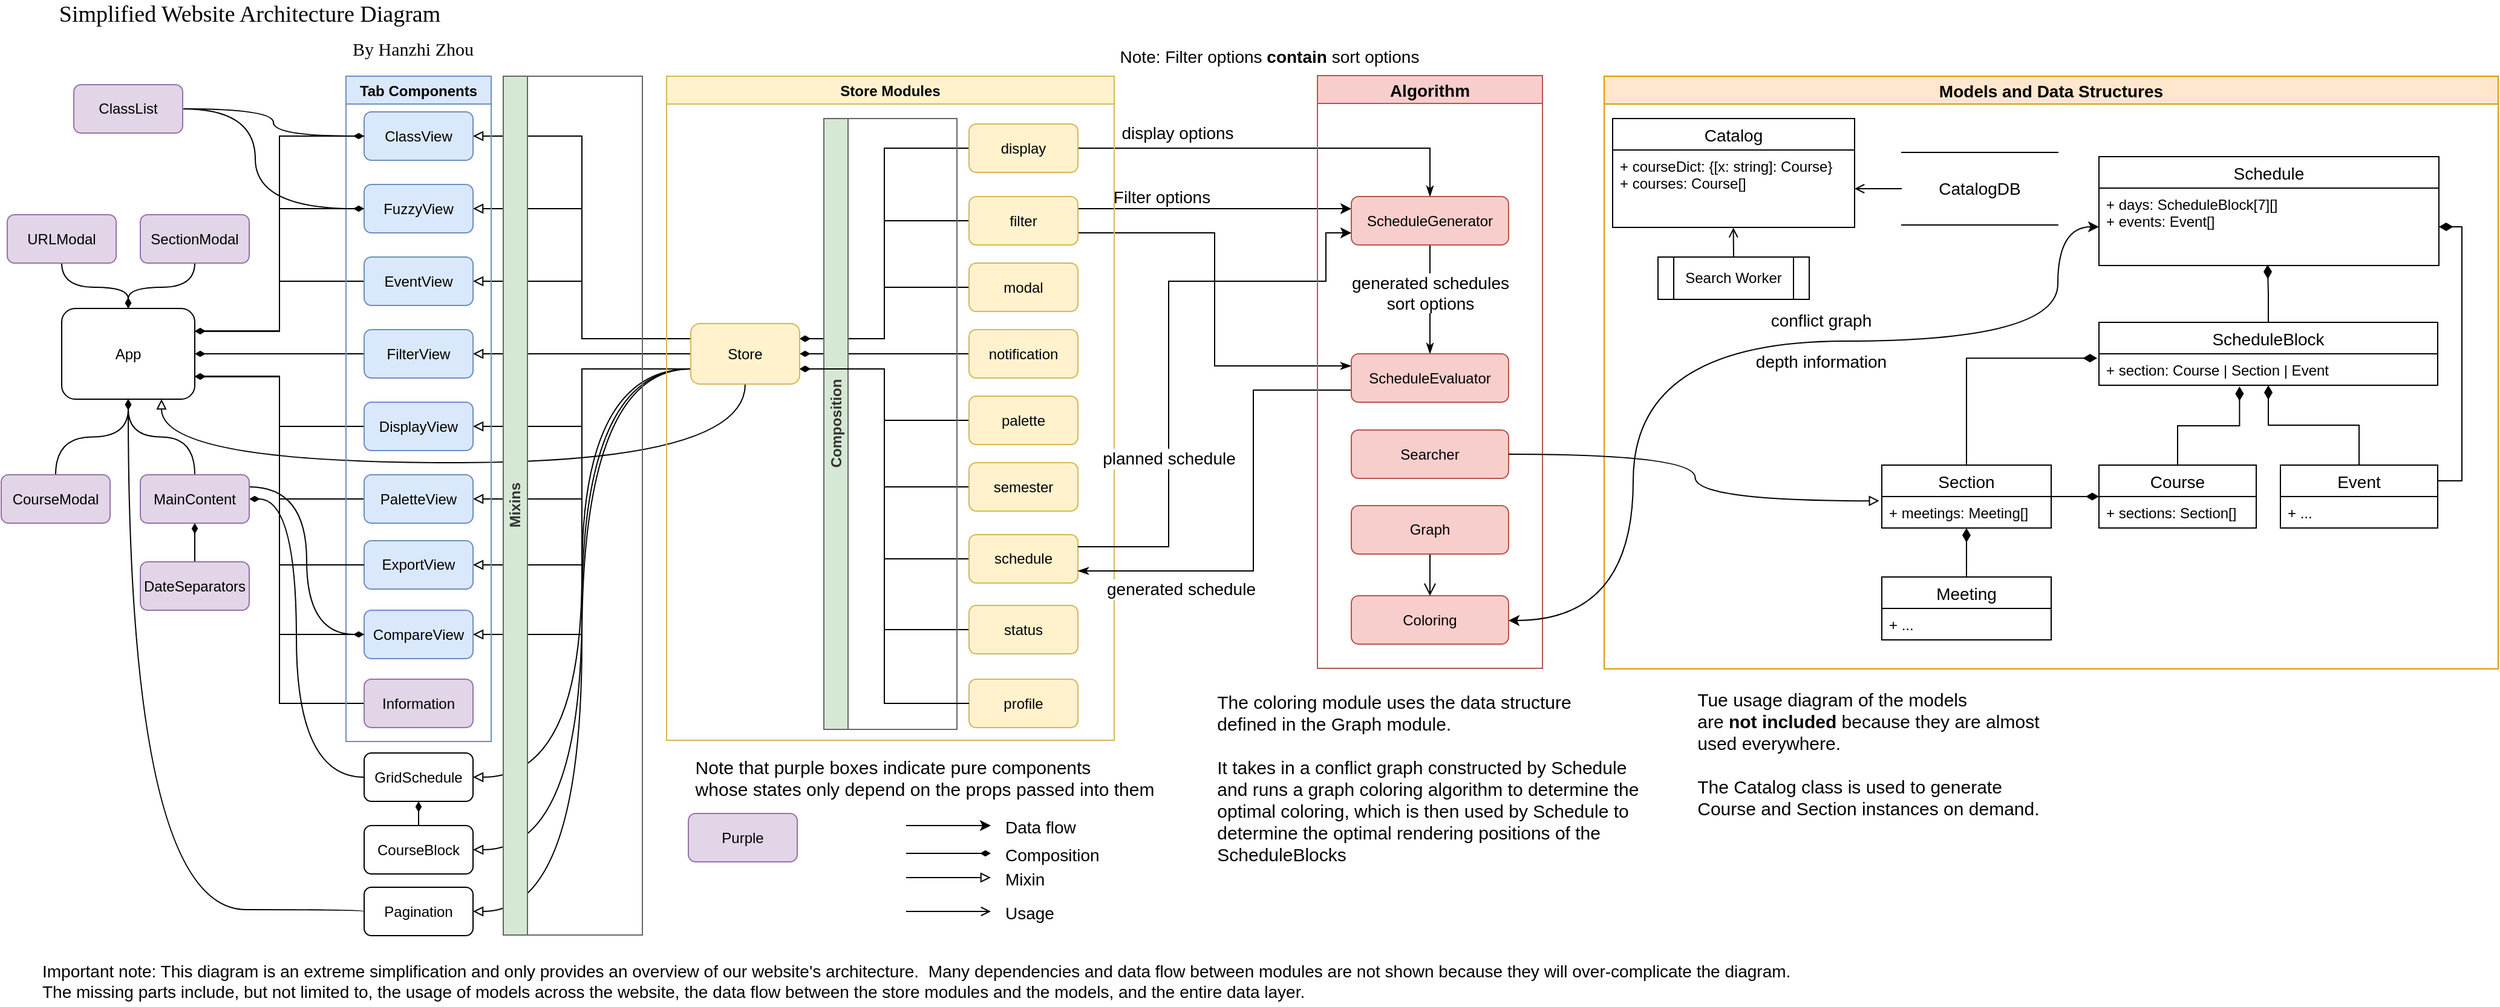<mxfile version="11.2.1" type="github" pages="1"><diagram id="ERyFU8kMDomWasQHlO6M" name="Page-1"><mxGraphModel dx="1221" dy="685" grid="1" gridSize="10" guides="1" tooltips="1" connect="1" arrows="1" fold="1" page="1" pageScale="1" pageWidth="1100" pageHeight="850" math="0" shadow="0"><root><mxCell id="0"/><mxCell id="1" parent="0"/><mxCell id="nzDxdYiODuAXyzOCH1LF-1" style="edgeStyle=orthogonalEdgeStyle;rounded=0;orthogonalLoop=1;jettySize=auto;html=1;exitX=0;exitY=0.5;exitDx=0;exitDy=0;startArrow=none;startFill=0;endArrow=diamondThin;endFill=1;fontSize=14;entryX=1;entryY=0.75;entryDx=0;entryDy=0;" parent="1" source="nzDxdYiODuAXyzOCH1LF-52" target="nzDxdYiODuAXyzOCH1LF-20" edge="1"><mxGeometry relative="1" as="geometry"><mxPoint x="671" y="360.5" as="targetPoint"/></mxGeometry></mxCell><mxCell id="nzDxdYiODuAXyzOCH1LF-2" style="edgeStyle=orthogonalEdgeStyle;rounded=0;orthogonalLoop=1;jettySize=auto;html=1;exitX=1;exitY=0.25;exitDx=0;exitDy=0;entryX=0;entryY=0.5;entryDx=0;entryDy=0;endArrow=none;endFill=0;startArrow=diamondThin;startFill=1;" parent="1" source="nzDxdYiODuAXyzOCH1LF-20" target="nzDxdYiODuAXyzOCH1LF-31" edge="1"><mxGeometry relative="1" as="geometry"/></mxCell><mxCell id="nzDxdYiODuAXyzOCH1LF-3" style="edgeStyle=orthogonalEdgeStyle;rounded=0;orthogonalLoop=1;jettySize=auto;html=1;exitX=1;exitY=0.75;exitDx=0;exitDy=0;entryX=0;entryY=0.5;entryDx=0;entryDy=0;endArrow=none;endFill=0;startArrow=diamondThin;startFill=1;" parent="1" source="nzDxdYiODuAXyzOCH1LF-20" target="nzDxdYiODuAXyzOCH1LF-51" edge="1"><mxGeometry relative="1" as="geometry"/></mxCell><mxCell id="nzDxdYiODuAXyzOCH1LF-4" style="edgeStyle=orthogonalEdgeStyle;rounded=0;orthogonalLoop=1;jettySize=auto;html=1;exitX=1;exitY=0.75;exitDx=0;exitDy=0;entryX=0;entryY=0.5;entryDx=0;entryDy=0;endArrow=none;endFill=0;startArrow=diamondThin;startFill=1;" parent="1" source="nzDxdYiODuAXyzOCH1LF-20" target="nzDxdYiODuAXyzOCH1LF-32" edge="1"><mxGeometry relative="1" as="geometry"/></mxCell><mxCell id="nzDxdYiODuAXyzOCH1LF-5" style="edgeStyle=orthogonalEdgeStyle;rounded=0;orthogonalLoop=1;jettySize=auto;html=1;exitX=1;exitY=0.75;exitDx=0;exitDy=0;entryX=0;entryY=0.5;entryDx=0;entryDy=0;endArrow=none;endFill=0;startArrow=diamondThin;startFill=1;" parent="1" source="nzDxdYiODuAXyzOCH1LF-20" target="nzDxdYiODuAXyzOCH1LF-21" edge="1"><mxGeometry relative="1" as="geometry"/></mxCell><mxCell id="nzDxdYiODuAXyzOCH1LF-6" style="edgeStyle=orthogonalEdgeStyle;rounded=0;orthogonalLoop=1;jettySize=auto;html=1;exitX=1;exitY=0.25;exitDx=0;exitDy=0;entryX=0;entryY=0.5;entryDx=0;entryDy=0;endArrow=none;endFill=0;startArrow=diamondThin;startFill=1;" parent="1" source="nzDxdYiODuAXyzOCH1LF-20" target="nzDxdYiODuAXyzOCH1LF-28" edge="1"><mxGeometry relative="1" as="geometry"/></mxCell><mxCell id="nzDxdYiODuAXyzOCH1LF-7" style="edgeStyle=orthogonalEdgeStyle;rounded=0;orthogonalLoop=1;jettySize=auto;html=1;exitX=1;exitY=0.5;exitDx=0;exitDy=0;entryX=0;entryY=0.5;entryDx=0;entryDy=0;endArrow=none;endFill=0;startArrow=diamondThin;startFill=1;" parent="1" source="nzDxdYiODuAXyzOCH1LF-20" target="nzDxdYiODuAXyzOCH1LF-27" edge="1"><mxGeometry relative="1" as="geometry"/></mxCell><mxCell id="nzDxdYiODuAXyzOCH1LF-8" style="edgeStyle=orthogonalEdgeStyle;rounded=0;orthogonalLoop=1;jettySize=auto;html=1;exitX=1;exitY=0.25;exitDx=0;exitDy=0;entryX=0;entryY=0.5;entryDx=0;entryDy=0;endArrow=none;endFill=0;startArrow=diamondThin;startFill=1;" parent="1" source="nzDxdYiODuAXyzOCH1LF-20" target="nzDxdYiODuAXyzOCH1LF-26" edge="1"><mxGeometry relative="1" as="geometry"/></mxCell><mxCell id="nzDxdYiODuAXyzOCH1LF-9" style="edgeStyle=orthogonalEdgeStyle;rounded=0;orthogonalLoop=1;jettySize=auto;html=1;exitX=0;exitY=0.25;exitDx=0;exitDy=0;entryX=1;entryY=0.5;entryDx=0;entryDy=0;endArrow=block;endFill=0;startArrow=none;startFill=0;" parent="1" source="nzDxdYiODuAXyzOCH1LF-20" target="nzDxdYiODuAXyzOCH1LF-33" edge="1"><mxGeometry relative="1" as="geometry"/></mxCell><mxCell id="nzDxdYiODuAXyzOCH1LF-10" style="edgeStyle=orthogonalEdgeStyle;rounded=0;orthogonalLoop=1;jettySize=auto;html=1;exitX=0;exitY=0.5;exitDx=0;exitDy=0;entryX=1;entryY=0.5;entryDx=0;entryDy=0;endArrow=block;endFill=0;startArrow=none;startFill=0;" parent="1" source="nzDxdYiODuAXyzOCH1LF-20" target="nzDxdYiODuAXyzOCH1LF-41" edge="1"><mxGeometry relative="1" as="geometry"/></mxCell><mxCell id="nzDxdYiODuAXyzOCH1LF-11" style="edgeStyle=orthogonalEdgeStyle;rounded=0;orthogonalLoop=1;jettySize=auto;html=1;exitX=0;exitY=0.75;exitDx=0;exitDy=0;entryX=1;entryY=0.5;entryDx=0;entryDy=0;endArrow=block;endFill=0;startArrow=none;startFill=0;" parent="1" source="nzDxdYiODuAXyzOCH1LF-20" target="nzDxdYiODuAXyzOCH1LF-43" edge="1"><mxGeometry relative="1" as="geometry"/></mxCell><mxCell id="nzDxdYiODuAXyzOCH1LF-12" style="edgeStyle=orthogonalEdgeStyle;rounded=0;orthogonalLoop=1;jettySize=auto;html=1;exitX=0;exitY=0.75;exitDx=0;exitDy=0;entryX=1;entryY=0.5;entryDx=0;entryDy=0;endArrow=block;endFill=0;startArrow=none;startFill=0;" parent="1" source="nzDxdYiODuAXyzOCH1LF-20" target="nzDxdYiODuAXyzOCH1LF-45" edge="1"><mxGeometry relative="1" as="geometry"/></mxCell><mxCell id="nzDxdYiODuAXyzOCH1LF-13" style="edgeStyle=orthogonalEdgeStyle;rounded=0;orthogonalLoop=1;jettySize=auto;html=1;exitX=0;exitY=0.25;exitDx=0;exitDy=0;entryX=1;entryY=0.5;entryDx=0;entryDy=0;endArrow=block;endFill=0;startArrow=none;startFill=0;" parent="1" source="nzDxdYiODuAXyzOCH1LF-20" target="nzDxdYiODuAXyzOCH1LF-35" edge="1"><mxGeometry relative="1" as="geometry"/></mxCell><mxCell id="nzDxdYiODuAXyzOCH1LF-14" style="edgeStyle=orthogonalEdgeStyle;rounded=0;orthogonalLoop=1;jettySize=auto;html=1;exitX=0;exitY=0.25;exitDx=0;exitDy=0;entryX=1;entryY=0.5;entryDx=0;entryDy=0;endArrow=block;endFill=0;startArrow=none;startFill=0;" parent="1" source="nzDxdYiODuAXyzOCH1LF-20" target="nzDxdYiODuAXyzOCH1LF-37" edge="1"><mxGeometry relative="1" as="geometry"/></mxCell><mxCell id="nzDxdYiODuAXyzOCH1LF-15" style="edgeStyle=orthogonalEdgeStyle;curved=1;rounded=0;orthogonalLoop=1;jettySize=auto;html=1;exitX=0;exitY=0.75;exitDx=0;exitDy=0;startArrow=none;startFill=0;endArrow=block;endFill=0;entryX=1;entryY=0.5;entryDx=0;entryDy=0;" parent="1" source="nzDxdYiODuAXyzOCH1LF-20" target="nzDxdYiODuAXyzOCH1LF-60" edge="1"><mxGeometry relative="1" as="geometry"><mxPoint x="406" y="580.5" as="targetPoint"/></mxGeometry></mxCell><mxCell id="nzDxdYiODuAXyzOCH1LF-16" style="edgeStyle=orthogonalEdgeStyle;curved=1;rounded=0;orthogonalLoop=1;jettySize=auto;html=1;exitX=0;exitY=0.75;exitDx=0;exitDy=0;entryX=1;entryY=0.5;entryDx=0;entryDy=0;startArrow=none;startFill=0;endArrow=block;endFill=0;" parent="1" source="nzDxdYiODuAXyzOCH1LF-20" target="nzDxdYiODuAXyzOCH1LF-62" edge="1"><mxGeometry relative="1" as="geometry"><mxPoint x="398" y="640.5" as="targetPoint"/></mxGeometry></mxCell><mxCell id="nzDxdYiODuAXyzOCH1LF-17" style="edgeStyle=orthogonalEdgeStyle;curved=1;rounded=0;orthogonalLoop=1;jettySize=auto;html=1;exitX=0;exitY=0.75;exitDx=0;exitDy=0;entryX=1;entryY=0.5;entryDx=0;entryDy=0;startArrow=none;startFill=0;endArrow=block;endFill=0;" parent="1" source="nzDxdYiODuAXyzOCH1LF-20" target="nzDxdYiODuAXyzOCH1LF-58" edge="1"><mxGeometry relative="1" as="geometry"/></mxCell><mxCell id="nzDxdYiODuAXyzOCH1LF-18" style="edgeStyle=orthogonalEdgeStyle;curved=1;rounded=0;orthogonalLoop=1;jettySize=auto;html=1;exitX=0.5;exitY=1;exitDx=0;exitDy=0;entryX=0.75;entryY=1;entryDx=0;entryDy=0;startArrow=none;startFill=0;endArrow=block;endFill=0;" parent="1" source="nzDxdYiODuAXyzOCH1LF-20" target="nzDxdYiODuAXyzOCH1LF-39" edge="1"><mxGeometry relative="1" as="geometry"><Array as="points"><mxPoint x="621" y="390.5"/><mxPoint x="139" y="390.5"/></Array></mxGeometry></mxCell><mxCell id="nzDxdYiODuAXyzOCH1LF-19" style="edgeStyle=orthogonalEdgeStyle;rounded=0;orthogonalLoop=1;jettySize=auto;html=1;exitX=0;exitY=0.75;exitDx=0;exitDy=0;entryX=1;entryY=0.5;entryDx=0;entryDy=0;endArrow=block;endFill=0;" parent="1" source="nzDxdYiODuAXyzOCH1LF-20" target="nzDxdYiODuAXyzOCH1LF-49" edge="1"><mxGeometry relative="1" as="geometry"/></mxCell><mxCell id="Muoc5TNMA0XhnlQShsyw-12" style="edgeStyle=orthogonalEdgeStyle;rounded=0;orthogonalLoop=1;jettySize=auto;html=1;exitX=0;exitY=0.75;exitDx=0;exitDy=0;entryX=1;entryY=0.5;entryDx=0;entryDy=0;endArrow=block;endFill=0;" edge="1" parent="1" source="nzDxdYiODuAXyzOCH1LF-20" target="Muoc5TNMA0XhnlQShsyw-10"><mxGeometry relative="1" as="geometry"/></mxCell><mxCell id="nzDxdYiODuAXyzOCH1LF-20" value="Store" style="rounded=1;whiteSpace=wrap;html=1;fillColor=#fff2cc;strokeColor=#d6b656;" parent="1" vertex="1"><mxGeometry x="576" y="275.5" width="90" height="50" as="geometry"/></mxCell><mxCell id="nzDxdYiODuAXyzOCH1LF-21" value="palette" style="rounded=1;whiteSpace=wrap;html=1;fillColor=#fff2cc;strokeColor=#d6b656;" parent="1" vertex="1"><mxGeometry x="806" y="335.5" width="90" height="40" as="geometry"/></mxCell><mxCell id="nzDxdYiODuAXyzOCH1LF-22" style="edgeStyle=orthogonalEdgeStyle;rounded=0;orthogonalLoop=1;jettySize=auto;html=1;exitX=1;exitY=0.75;exitDx=0;exitDy=0;entryX=0;entryY=0.25;entryDx=0;entryDy=0;startArrow=none;startFill=0;endArrow=classicThin;endFill=1;fontSize=14;" parent="1" source="nzDxdYiODuAXyzOCH1LF-26" target="nzDxdYiODuAXyzOCH1LF-85" edge="1"><mxGeometry relative="1" as="geometry"/></mxCell><mxCell id="nzDxdYiODuAXyzOCH1LF-23" value="sort options" style="text;html=1;resizable=0;points=[];align=center;verticalAlign=middle;labelBackgroundColor=#ffffff;fontSize=14;" parent="nzDxdYiODuAXyzOCH1LF-22" vertex="1" connectable="0"><mxGeometry x="0.28" y="12" relative="1" as="geometry"><mxPoint x="-55" y="-134" as="offset"/></mxGeometry></mxCell><mxCell id="nzDxdYiODuAXyzOCH1LF-24" style="edgeStyle=orthogonalEdgeStyle;rounded=0;orthogonalLoop=1;jettySize=auto;html=1;exitX=1;exitY=0.25;exitDx=0;exitDy=0;entryX=0;entryY=0.25;entryDx=0;entryDy=0;" parent="1" source="nzDxdYiODuAXyzOCH1LF-26" target="nzDxdYiODuAXyzOCH1LF-71" edge="1"><mxGeometry relative="1" as="geometry"><Array as="points"><mxPoint x="1081" y="180.5"/><mxPoint x="1081" y="180.5"/></Array></mxGeometry></mxCell><mxCell id="nzDxdYiODuAXyzOCH1LF-25" value="Filter options" style="text;html=1;resizable=0;points=[];align=center;verticalAlign=middle;labelBackgroundColor=#ffffff;fontSize=14;" parent="nzDxdYiODuAXyzOCH1LF-24" vertex="1" connectable="0"><mxGeometry x="-0.214" relative="1" as="geometry"><mxPoint x="-20" y="-10" as="offset"/></mxGeometry></mxCell><mxCell id="nzDxdYiODuAXyzOCH1LF-26" value="filter" style="rounded=1;whiteSpace=wrap;html=1;fillColor=#fff2cc;strokeColor=#d6b656;" parent="1" vertex="1"><mxGeometry x="806" y="170.5" width="90" height="40" as="geometry"/></mxCell><mxCell id="nzDxdYiODuAXyzOCH1LF-27" value="notification" style="rounded=1;whiteSpace=wrap;html=1;fillColor=#fff2cc;strokeColor=#d6b656;" parent="1" vertex="1"><mxGeometry x="806" y="280.5" width="90" height="40" as="geometry"/></mxCell><mxCell id="nzDxdYiODuAXyzOCH1LF-28" value="modal" style="rounded=1;whiteSpace=wrap;html=1;fillColor=#fff2cc;strokeColor=#d6b656;" parent="1" vertex="1"><mxGeometry x="806" y="225.5" width="90" height="40" as="geometry"/></mxCell><mxCell id="nzDxdYiODuAXyzOCH1LF-29" style="edgeStyle=orthogonalEdgeStyle;rounded=0;orthogonalLoop=1;jettySize=auto;html=1;entryX=0.5;entryY=0;entryDx=0;entryDy=0;startArrow=none;startFill=0;endArrow=classicThin;endFill=1;fontSize=15;" parent="1" source="nzDxdYiODuAXyzOCH1LF-31" target="nzDxdYiODuAXyzOCH1LF-71" edge="1"><mxGeometry relative="1" as="geometry"/></mxCell><mxCell id="nzDxdYiODuAXyzOCH1LF-30" value="display options" style="text;html=1;resizable=0;points=[];align=center;verticalAlign=middle;labelBackgroundColor=#ffffff;fontSize=14;" parent="nzDxdYiODuAXyzOCH1LF-29" vertex="1" connectable="0"><mxGeometry x="0.137" y="1" relative="1" as="geometry"><mxPoint x="-106" y="-11.5" as="offset"/></mxGeometry></mxCell><mxCell id="nzDxdYiODuAXyzOCH1LF-31" value="display" style="rounded=1;whiteSpace=wrap;html=1;fillColor=#fff2cc;strokeColor=#d6b656;" parent="1" vertex="1"><mxGeometry x="806" y="110.5" width="90" height="40" as="geometry"/></mxCell><mxCell id="nzDxdYiODuAXyzOCH1LF-32" value="semester" style="rounded=1;whiteSpace=wrap;html=1;fillColor=#fff2cc;strokeColor=#d6b656;" parent="1" vertex="1"><mxGeometry x="806" y="390.5" width="90" height="40" as="geometry"/></mxCell><mxCell id="nzDxdYiODuAXyzOCH1LF-33" value="ClassView" style="rounded=1;whiteSpace=wrap;html=1;fillColor=#dae8fc;strokeColor=#6c8ebf;" parent="1" vertex="1"><mxGeometry x="306" y="100.5" width="90" height="40" as="geometry"/></mxCell><mxCell id="nzDxdYiODuAXyzOCH1LF-34" style="edgeStyle=orthogonalEdgeStyle;rounded=0;orthogonalLoop=1;jettySize=auto;html=1;exitX=0;exitY=0.5;exitDx=0;exitDy=0;entryX=1;entryY=0.25;entryDx=0;entryDy=0;endArrow=diamondThin;endFill=1;" parent="1" source="nzDxdYiODuAXyzOCH1LF-35" target="nzDxdYiODuAXyzOCH1LF-39" edge="1"><mxGeometry relative="1" as="geometry"/></mxCell><mxCell id="nzDxdYiODuAXyzOCH1LF-35" value="FuzzyView" style="rounded=1;whiteSpace=wrap;html=1;fillColor=#dae8fc;strokeColor=#6c8ebf;" parent="1" vertex="1"><mxGeometry x="306" y="160.5" width="90" height="40" as="geometry"/></mxCell><mxCell id="nzDxdYiODuAXyzOCH1LF-36" style="edgeStyle=orthogonalEdgeStyle;rounded=0;orthogonalLoop=1;jettySize=auto;html=1;exitX=0;exitY=0.5;exitDx=0;exitDy=0;entryX=1;entryY=0.25;entryDx=0;entryDy=0;endArrow=diamondThin;endFill=1;" parent="1" source="nzDxdYiODuAXyzOCH1LF-37" target="nzDxdYiODuAXyzOCH1LF-39" edge="1"><mxGeometry relative="1" as="geometry"/></mxCell><mxCell id="nzDxdYiODuAXyzOCH1LF-37" value="EventView" style="rounded=1;whiteSpace=wrap;html=1;fillColor=#dae8fc;strokeColor=#6c8ebf;" parent="1" vertex="1"><mxGeometry x="306" y="220.5" width="90" height="40" as="geometry"/></mxCell><mxCell id="nzDxdYiODuAXyzOCH1LF-38" style="edgeStyle=orthogonalEdgeStyle;rounded=0;orthogonalLoop=1;jettySize=auto;html=1;exitX=1;exitY=0.25;exitDx=0;exitDy=0;entryX=0;entryY=0.5;entryDx=0;entryDy=0;endArrow=none;endFill=0;startArrow=diamondThin;startFill=1;" parent="1" source="nzDxdYiODuAXyzOCH1LF-39" target="nzDxdYiODuAXyzOCH1LF-33" edge="1"><mxGeometry relative="1" as="geometry"><Array as="points"><mxPoint x="236" y="281.5"/><mxPoint x="236" y="120.5"/></Array></mxGeometry></mxCell><mxCell id="nzDxdYiODuAXyzOCH1LF-39" value="App" style="rounded=1;whiteSpace=wrap;html=1;" parent="1" vertex="1"><mxGeometry x="56" y="263" width="110" height="75" as="geometry"/></mxCell><mxCell id="nzDxdYiODuAXyzOCH1LF-40" style="edgeStyle=orthogonalEdgeStyle;rounded=0;orthogonalLoop=1;jettySize=auto;html=1;exitX=0;exitY=0.5;exitDx=0;exitDy=0;entryX=1;entryY=0.5;entryDx=0;entryDy=0;endArrow=diamondThin;endFill=1;" parent="1" source="nzDxdYiODuAXyzOCH1LF-41" target="nzDxdYiODuAXyzOCH1LF-39" edge="1"><mxGeometry relative="1" as="geometry"/></mxCell><mxCell id="nzDxdYiODuAXyzOCH1LF-41" value="FilterView" style="rounded=1;whiteSpace=wrap;html=1;fillColor=#dae8fc;strokeColor=#6c8ebf;" parent="1" vertex="1"><mxGeometry x="306" y="280.5" width="90" height="40" as="geometry"/></mxCell><mxCell id="nzDxdYiODuAXyzOCH1LF-42" style="edgeStyle=orthogonalEdgeStyle;rounded=0;orthogonalLoop=1;jettySize=auto;html=1;exitX=0;exitY=0.5;exitDx=0;exitDy=0;entryX=1;entryY=0.75;entryDx=0;entryDy=0;endArrow=diamondThin;endFill=1;" parent="1" source="nzDxdYiODuAXyzOCH1LF-43" target="nzDxdYiODuAXyzOCH1LF-39" edge="1"><mxGeometry relative="1" as="geometry"/></mxCell><mxCell id="nzDxdYiODuAXyzOCH1LF-43" value="DisplayView" style="rounded=1;whiteSpace=wrap;html=1;fillColor=#dae8fc;strokeColor=#6c8ebf;" parent="1" vertex="1"><mxGeometry x="306" y="340.5" width="90" height="40" as="geometry"/></mxCell><mxCell id="nzDxdYiODuAXyzOCH1LF-44" style="edgeStyle=orthogonalEdgeStyle;rounded=0;orthogonalLoop=1;jettySize=auto;html=1;exitX=0;exitY=0.5;exitDx=0;exitDy=0;endArrow=diamondThin;endFill=1;entryX=1;entryY=0.75;entryDx=0;entryDy=0;" parent="1" source="nzDxdYiODuAXyzOCH1LF-45" target="nzDxdYiODuAXyzOCH1LF-39" edge="1"><mxGeometry relative="1" as="geometry"><mxPoint x="176" y="370.5" as="targetPoint"/></mxGeometry></mxCell><mxCell id="nzDxdYiODuAXyzOCH1LF-45" value="PaletteView" style="rounded=1;whiteSpace=wrap;html=1;fillColor=#dae8fc;strokeColor=#6c8ebf;" parent="1" vertex="1"><mxGeometry x="306" y="400.5" width="90" height="40" as="geometry"/></mxCell><mxCell id="nzDxdYiODuAXyzOCH1LF-46" style="edgeStyle=orthogonalEdgeStyle;rounded=0;orthogonalLoop=1;jettySize=auto;html=1;exitX=0;exitY=0.5;exitDx=0;exitDy=0;entryX=1;entryY=0.75;entryDx=0;entryDy=0;endArrow=diamondThin;endFill=1;" parent="1" source="nzDxdYiODuAXyzOCH1LF-48" target="nzDxdYiODuAXyzOCH1LF-39" edge="1"><mxGeometry relative="1" as="geometry"/></mxCell><mxCell id="nzDxdYiODuAXyzOCH1LF-47" value="Tab Components" style="swimlane;startSize=23;fillColor=#dae8fc;strokeColor=#6c8ebf;" parent="1" vertex="1"><mxGeometry x="291" y="71" width="120" height="550" as="geometry"/></mxCell><mxCell id="nzDxdYiODuAXyzOCH1LF-48" value="Information" style="rounded=1;whiteSpace=wrap;html=1;fillColor=#e1d5e7;strokeColor=#9673a6;gradientDirection=east;" parent="nzDxdYiODuAXyzOCH1LF-47" vertex="1"><mxGeometry x="15" y="498.5" width="90" height="40" as="geometry"/></mxCell><mxCell id="nzDxdYiODuAXyzOCH1LF-49" value="ExportView" style="rounded=1;whiteSpace=wrap;html=1;fillColor=#dae8fc;strokeColor=#6c8ebf;" parent="nzDxdYiODuAXyzOCH1LF-47" vertex="1"><mxGeometry x="15" y="384" width="90" height="40" as="geometry"/></mxCell><mxCell id="Muoc5TNMA0XhnlQShsyw-10" value="CompareView" style="rounded=1;whiteSpace=wrap;html=1;fillColor=#dae8fc;strokeColor=#6c8ebf;" vertex="1" parent="nzDxdYiODuAXyzOCH1LF-47"><mxGeometry x="15" y="441.5" width="90" height="40" as="geometry"/></mxCell><mxCell id="nzDxdYiODuAXyzOCH1LF-50" value="Store Modules" style="swimlane;startSize=23;fillColor=#fff2cc;strokeColor=#d6b656;" parent="1" vertex="1"><mxGeometry x="556" y="71" width="370" height="549" as="geometry"/></mxCell><mxCell id="nzDxdYiODuAXyzOCH1LF-51" value="status" style="rounded=1;whiteSpace=wrap;html=1;fillColor=#fff2cc;strokeColor=#d6b656;" parent="nzDxdYiODuAXyzOCH1LF-50" vertex="1"><mxGeometry x="250" y="437.5" width="90" height="40" as="geometry"/></mxCell><mxCell id="nzDxdYiODuAXyzOCH1LF-52" value="schedule" style="rounded=1;whiteSpace=wrap;html=1;fillColor=#fff2cc;strokeColor=#d6b656;" parent="nzDxdYiODuAXyzOCH1LF-50" vertex="1"><mxGeometry x="250" y="379" width="90" height="40" as="geometry"/></mxCell><mxCell id="nzDxdYiODuAXyzOCH1LF-53" value="Composition" style="swimlane;html=1;horizontal=0;startSize=20;fillColor=#D5E8D4;strokeColor=#666666;fontColor=#333333;container=0;shadow=0;glass=0;noLabel=0;" parent="nzDxdYiODuAXyzOCH1LF-50" vertex="1"><mxGeometry x="130" y="35" width="110" height="505" as="geometry"/></mxCell><mxCell id="Muoc5TNMA0XhnlQShsyw-3" value="profile" style="rounded=1;whiteSpace=wrap;html=1;fillColor=#fff2cc;strokeColor=#d6b656;" vertex="1" parent="nzDxdYiODuAXyzOCH1LF-50"><mxGeometry x="250" y="498.5" width="90" height="40" as="geometry"/></mxCell><mxCell id="nzDxdYiODuAXyzOCH1LF-54" value="Mixins" style="swimlane;html=1;horizontal=0;startSize=20;fillColor=#D5E8D4;strokeColor=#666666;fontColor=#333333;container=0;shadow=0;glass=0;noLabel=0;" parent="1" vertex="1"><mxGeometry x="421" y="71" width="115" height="710" as="geometry"/></mxCell><mxCell id="nzDxdYiODuAXyzOCH1LF-55" style="rounded=0;orthogonalLoop=1;jettySize=auto;html=1;entryX=0;entryY=0.5;entryDx=0;entryDy=0;startArrow=none;startFill=0;endArrow=diamondThin;endFill=1;edgeStyle=orthogonalEdgeStyle;curved=1;" parent="1" source="nzDxdYiODuAXyzOCH1LF-56" target="nzDxdYiODuAXyzOCH1LF-33" edge="1"><mxGeometry relative="1" as="geometry"><Array as="points"><mxPoint x="231" y="98.5"/><mxPoint x="231" y="120.5"/></Array></mxGeometry></mxCell><mxCell id="nzDxdYiODuAXyzOCH1LF-125" style="edgeStyle=orthogonalEdgeStyle;rounded=0;orthogonalLoop=1;jettySize=auto;html=1;exitX=1;exitY=0.5;exitDx=0;exitDy=0;entryX=0;entryY=0.5;entryDx=0;entryDy=0;curved=1;endArrow=diamondThin;endFill=1;" parent="1" source="nzDxdYiODuAXyzOCH1LF-56" target="nzDxdYiODuAXyzOCH1LF-35" edge="1"><mxGeometry relative="1" as="geometry"><Array as="points"><mxPoint x="216" y="98.5"/><mxPoint x="216" y="180.5"/></Array></mxGeometry></mxCell><mxCell id="nzDxdYiODuAXyzOCH1LF-56" value="ClassList" style="rounded=1;whiteSpace=wrap;html=1;shadow=0;glass=0;fillColor=#e1d5e7;strokeColor=#9673a6;" parent="1" vertex="1"><mxGeometry x="66" y="78" width="90" height="40" as="geometry"/></mxCell><mxCell id="Muoc5TNMA0XhnlQShsyw-18" style="edgeStyle=orthogonalEdgeStyle;curved=1;rounded=0;orthogonalLoop=1;jettySize=auto;html=1;exitX=0;exitY=0.5;exitDx=0;exitDy=0;entryX=0.5;entryY=1;entryDx=0;entryDy=0;endArrow=diamondThin;endFill=1;" edge="1" parent="1" source="nzDxdYiODuAXyzOCH1LF-58" target="nzDxdYiODuAXyzOCH1LF-39"><mxGeometry relative="1" as="geometry"><Array as="points"><mxPoint x="306" y="760"/><mxPoint x="111" y="760"/></Array></mxGeometry></mxCell><mxCell id="nzDxdYiODuAXyzOCH1LF-58" value="Pagination" style="rounded=1;whiteSpace=wrap;html=1;" parent="1" vertex="1"><mxGeometry x="306" y="741.5" width="90" height="40" as="geometry"/></mxCell><mxCell id="nzDxdYiODuAXyzOCH1LF-59" style="edgeStyle=orthogonalEdgeStyle;curved=1;rounded=0;orthogonalLoop=1;jettySize=auto;html=1;exitX=0;exitY=0.5;exitDx=0;exitDy=0;entryX=1;entryY=0.5;entryDx=0;entryDy=0;startArrow=none;startFill=0;endArrow=diamondThin;endFill=1;" parent="1" source="nzDxdYiODuAXyzOCH1LF-60" target="Muoc5TNMA0XhnlQShsyw-5" edge="1"><mxGeometry relative="1" as="geometry"><Array as="points"><mxPoint x="250" y="650"/><mxPoint x="250" y="421"/></Array></mxGeometry></mxCell><mxCell id="nzDxdYiODuAXyzOCH1LF-60" value="GridSchedule" style="rounded=1;whiteSpace=wrap;html=1;" parent="1" vertex="1"><mxGeometry x="306" y="630.5" width="90" height="40" as="geometry"/></mxCell><mxCell id="nzDxdYiODuAXyzOCH1LF-61" style="edgeStyle=orthogonalEdgeStyle;curved=1;rounded=0;orthogonalLoop=1;jettySize=auto;html=1;exitX=0.5;exitY=0;exitDx=0;exitDy=0;entryX=0.5;entryY=1;entryDx=0;entryDy=0;startArrow=none;startFill=0;endArrow=diamondThin;endFill=1;" parent="1" source="nzDxdYiODuAXyzOCH1LF-62" target="nzDxdYiODuAXyzOCH1LF-60" edge="1"><mxGeometry relative="1" as="geometry"/></mxCell><mxCell id="nzDxdYiODuAXyzOCH1LF-62" value="CourseBlock" style="rounded=1;whiteSpace=wrap;html=1;" parent="1" vertex="1"><mxGeometry x="306" y="690.5" width="90" height="40" as="geometry"/></mxCell><mxCell id="nzDxdYiODuAXyzOCH1LF-63" value="" style="edgeStyle=orthogonalEdgeStyle;curved=1;rounded=0;orthogonalLoop=1;jettySize=auto;html=1;startArrow=none;startFill=0;endArrow=diamondThin;endFill=1;" parent="1" source="nzDxdYiODuAXyzOCH1LF-64" target="nzDxdYiODuAXyzOCH1LF-39" edge="1"><mxGeometry relative="1" as="geometry"/></mxCell><mxCell id="nzDxdYiODuAXyzOCH1LF-64" value="CourseModal" style="rounded=1;whiteSpace=wrap;html=1;fillColor=#e1d5e7;strokeColor=#9673a6;" parent="1" vertex="1"><mxGeometry x="6" y="400.5" width="90" height="40" as="geometry"/></mxCell><mxCell id="nzDxdYiODuAXyzOCH1LF-65" value="" style="edgeStyle=orthogonalEdgeStyle;curved=1;rounded=0;orthogonalLoop=1;jettySize=auto;html=1;startArrow=none;startFill=0;endArrow=diamondThin;endFill=1;" parent="1" source="nzDxdYiODuAXyzOCH1LF-66" target="nzDxdYiODuAXyzOCH1LF-39" edge="1"><mxGeometry relative="1" as="geometry"/></mxCell><mxCell id="nzDxdYiODuAXyzOCH1LF-66" value="SectionModal" style="rounded=1;whiteSpace=wrap;html=1;fillColor=#e1d5e7;strokeColor=#9673a6;" parent="1" vertex="1"><mxGeometry x="121" y="185.5" width="90" height="40" as="geometry"/></mxCell><mxCell id="nzDxdYiODuAXyzOCH1LF-67" value="Purple" style="rounded=1;whiteSpace=wrap;html=1;fillColor=#e1d5e7;strokeColor=#9673a6;" parent="1" vertex="1"><mxGeometry x="574" y="680.5" width="90" height="40" as="geometry"/></mxCell><mxCell id="nzDxdYiODuAXyzOCH1LF-68" value="&lt;div style=&quot;text-align: left ; font-size: 15px&quot;&gt;&lt;span style=&quot;font-size: 15px&quot;&gt;Note that purple boxes indicate pure components&amp;nbsp;&lt;/span&gt;&lt;/div&gt;&lt;div style=&quot;text-align: left ; font-size: 15px&quot;&gt;&lt;span style=&quot;font-size: 15px&quot;&gt;whose states only depend on the props passed into them&lt;/span&gt;&lt;/div&gt;" style="text;html=1;resizable=0;autosize=1;align=center;verticalAlign=middle;points=[];fillColor=none;strokeColor=none;rounded=0;shadow=0;glass=0;fontSize=15;" parent="1" vertex="1"><mxGeometry x="574" y="630.5" width="390" height="40" as="geometry"/></mxCell><mxCell id="nzDxdYiODuAXyzOCH1LF-69" style="edgeStyle=orthogonalEdgeStyle;curved=1;rounded=0;orthogonalLoop=1;jettySize=auto;html=1;entryX=0.5;entryY=0;entryDx=0;entryDy=0;startArrow=none;startFill=0;endArrow=classicThin;endFill=1;fontSize=14;" parent="1" source="nzDxdYiODuAXyzOCH1LF-71" target="nzDxdYiODuAXyzOCH1LF-85" edge="1"><mxGeometry relative="1" as="geometry"/></mxCell><mxCell id="nzDxdYiODuAXyzOCH1LF-70" value="generated schedules&lt;br&gt;sort options&lt;br&gt;" style="text;html=1;resizable=0;points=[];align=center;verticalAlign=middle;labelBackgroundColor=#ffffff;fontSize=14;" parent="nzDxdYiODuAXyzOCH1LF-69" vertex="1" connectable="0"><mxGeometry x="-0.289" relative="1" as="geometry"><mxPoint y="7" as="offset"/></mxGeometry></mxCell><mxCell id="nzDxdYiODuAXyzOCH1LF-71" value="ScheduleGenerator" style="rounded=1;whiteSpace=wrap;html=1;fillColor=#f8cecc;strokeColor=#b85450;" parent="1" vertex="1"><mxGeometry x="1122" y="170.5" width="130" height="40" as="geometry"/></mxCell><mxCell id="nzDxdYiODuAXyzOCH1LF-72" style="edgeStyle=orthogonalEdgeStyle;rounded=0;orthogonalLoop=1;jettySize=auto;html=1;exitX=0;exitY=0.75;exitDx=0;exitDy=0;entryX=1;entryY=0.75;entryDx=0;entryDy=0;startArrow=none;startFill=0;endArrow=classicThin;endFill=1;fontSize=14;" parent="1" source="nzDxdYiODuAXyzOCH1LF-85" target="nzDxdYiODuAXyzOCH1LF-52" edge="1"><mxGeometry relative="1" as="geometry"><Array as="points"><mxPoint x="1041" y="330.5"/><mxPoint x="1041" y="479.5"/></Array></mxGeometry></mxCell><mxCell id="nzDxdYiODuAXyzOCH1LF-73" value="generated schedule" style="text;html=1;resizable=0;points=[];align=center;verticalAlign=middle;labelBackgroundColor=#ffffff;fontSize=14;direction=south;" parent="nzDxdYiODuAXyzOCH1LF-72" vertex="1" connectable="0"><mxGeometry x="-0.088" y="-69" relative="1" as="geometry"><mxPoint x="9" y="74.5" as="offset"/></mxGeometry></mxCell><mxCell id="nzDxdYiODuAXyzOCH1LF-74" value="Note: Filter options &lt;b&gt;contain&lt;/b&gt; sort options" style="text;html=1;resizable=0;autosize=1;align=center;verticalAlign=middle;points=[];fillColor=none;strokeColor=none;rounded=0;shadow=0;glass=0;fontSize=14;" parent="1" vertex="1"><mxGeometry x="924" y="44.5" width="260" height="20" as="geometry"/></mxCell><mxCell id="nzDxdYiODuAXyzOCH1LF-75" style="edgeStyle=orthogonalEdgeStyle;rounded=0;orthogonalLoop=1;jettySize=auto;html=1;exitX=1;exitY=0.25;exitDx=0;exitDy=0;entryX=0;entryY=0.75;entryDx=0;entryDy=0;" parent="1" source="nzDxdYiODuAXyzOCH1LF-52" target="nzDxdYiODuAXyzOCH1LF-71" edge="1"><mxGeometry relative="1" as="geometry"><Array as="points"><mxPoint x="971" y="459.5"/><mxPoint x="971" y="240.5"/><mxPoint x="1101" y="240.5"/><mxPoint x="1101" y="200.5"/></Array></mxGeometry></mxCell><mxCell id="nzDxdYiODuAXyzOCH1LF-76" value="&lt;span style=&quot;font-size: 14px;&quot;&gt;planned schedule&lt;/span&gt;" style="text;html=1;resizable=0;points=[];align=center;verticalAlign=middle;labelBackgroundColor=#ffffff;fontSize=14;" parent="nzDxdYiODuAXyzOCH1LF-75" vertex="1" connectable="0"><mxGeometry x="-0.316" relative="1" as="geometry"><mxPoint y="18" as="offset"/></mxGeometry></mxCell><mxCell id="nzDxdYiODuAXyzOCH1LF-77" value="" style="edgeStyle=orthogonalEdgeStyle;rounded=0;orthogonalLoop=1;jettySize=auto;html=1;fontSize=14;" parent="1" edge="1"><mxGeometry relative="1" as="geometry"><mxPoint x="754" y="690.5" as="sourcePoint"/><mxPoint x="824" y="690.5" as="targetPoint"/></mxGeometry></mxCell><mxCell id="nzDxdYiODuAXyzOCH1LF-78" value="Data flow" style="text;html=1;resizable=0;points=[];autosize=1;align=left;verticalAlign=top;spacingTop=-4;fontSize=14;" parent="1" vertex="1"><mxGeometry x="834" y="680.5" width="70" height="20" as="geometry"/></mxCell><mxCell id="nzDxdYiODuAXyzOCH1LF-79" value="" style="edgeStyle=orthogonalEdgeStyle;rounded=0;orthogonalLoop=1;jettySize=auto;html=1;fontSize=14;endArrow=diamondThin;endFill=1;" parent="1" edge="1"><mxGeometry relative="1" as="geometry"><mxPoint x="754" y="713.5" as="sourcePoint"/><mxPoint x="824" y="713.5" as="targetPoint"/></mxGeometry></mxCell><mxCell id="nzDxdYiODuAXyzOCH1LF-80" value="Composition" style="text;html=1;resizable=0;points=[];autosize=1;align=left;verticalAlign=top;spacingTop=-4;fontSize=14;" parent="1" vertex="1"><mxGeometry x="834" y="703.5" width="90" height="20" as="geometry"/></mxCell><mxCell id="nzDxdYiODuAXyzOCH1LF-81" value="" style="edgeStyle=orthogonalEdgeStyle;rounded=0;orthogonalLoop=1;jettySize=auto;html=1;fontSize=14;endArrow=block;endFill=0;" parent="1" edge="1"><mxGeometry relative="1" as="geometry"><mxPoint x="754" y="733.5" as="sourcePoint"/><mxPoint x="824" y="733.5" as="targetPoint"/></mxGeometry></mxCell><mxCell id="nzDxdYiODuAXyzOCH1LF-82" value="Mixin" style="text;html=1;resizable=0;points=[];autosize=1;align=left;verticalAlign=top;spacingTop=-4;fontSize=14;" parent="1" vertex="1"><mxGeometry x="834" y="723.5" width="50" height="20" as="geometry"/></mxCell><mxCell id="nzDxdYiODuAXyzOCH1LF-83" value="Algorithm" style="swimlane;fontSize=14;fillColor=#f8cecc;strokeColor=#b85450;" parent="1" vertex="1"><mxGeometry x="1094" y="70.5" width="186" height="490" as="geometry"/></mxCell><mxCell id="nzDxdYiODuAXyzOCH1LF-84" value="Coloring" style="rounded=1;whiteSpace=wrap;html=1;fillColor=#f8cecc;strokeColor=#b85450;" parent="nzDxdYiODuAXyzOCH1LF-83" vertex="1"><mxGeometry x="28" y="430" width="130" height="40" as="geometry"/></mxCell><mxCell id="nzDxdYiODuAXyzOCH1LF-85" value="ScheduleEvaluator" style="rounded=1;whiteSpace=wrap;html=1;fillColor=#f8cecc;strokeColor=#b85450;" parent="nzDxdYiODuAXyzOCH1LF-83" vertex="1"><mxGeometry x="28" y="230" width="130" height="40" as="geometry"/></mxCell><mxCell id="nzDxdYiODuAXyzOCH1LF-86" value="" style="edgeStyle=orthogonalEdgeStyle;curved=1;rounded=0;orthogonalLoop=1;jettySize=auto;html=1;endArrow=open;endFill=0;endSize=8;fontSize=14;" parent="nzDxdYiODuAXyzOCH1LF-83" source="nzDxdYiODuAXyzOCH1LF-87" target="nzDxdYiODuAXyzOCH1LF-84" edge="1"><mxGeometry relative="1" as="geometry"/></mxCell><mxCell id="nzDxdYiODuAXyzOCH1LF-87" value="Graph" style="rounded=1;whiteSpace=wrap;html=1;fillColor=#f8cecc;strokeColor=#b85450;" parent="nzDxdYiODuAXyzOCH1LF-83" vertex="1"><mxGeometry x="28" y="355.5" width="130" height="40" as="geometry"/></mxCell><mxCell id="Muoc5TNMA0XhnlQShsyw-21" value="Searcher" style="rounded=1;whiteSpace=wrap;html=1;fillColor=#f8cecc;strokeColor=#b85450;" vertex="1" parent="nzDxdYiODuAXyzOCH1LF-83"><mxGeometry x="28" y="293" width="130" height="40" as="geometry"/></mxCell><mxCell id="nzDxdYiODuAXyzOCH1LF-88" style="edgeStyle=orthogonalEdgeStyle;rounded=0;orthogonalLoop=1;jettySize=auto;html=1;exitX=0.5;exitY=0;exitDx=0;exitDy=0;entryX=0.415;entryY=1.039;entryDx=0;entryDy=0;entryPerimeter=0;endArrow=diamondThin;endFill=1;fontSize=14;endSize=9;" parent="1" source="nzDxdYiODuAXyzOCH1LF-89" target="nzDxdYiODuAXyzOCH1LF-102" edge="1"><mxGeometry relative="1" as="geometry"><Array as="points"><mxPoint x="1805" y="360"/><mxPoint x="1857" y="360"/></Array></mxGeometry></mxCell><mxCell id="nzDxdYiODuAXyzOCH1LF-89" value="Course" style="swimlane;fontStyle=0;childLayout=stackLayout;horizontal=1;startSize=26;fillColor=none;horizontalStack=0;resizeParent=1;resizeParentMax=0;resizeLast=0;collapsible=1;marginBottom=0;fontSize=14;" parent="1" vertex="1"><mxGeometry x="1740" y="392.5" width="130" height="52" as="geometry"/></mxCell><mxCell id="nzDxdYiODuAXyzOCH1LF-90" value="+ sections: Section[] " style="text;strokeColor=none;fillColor=none;align=left;verticalAlign=top;spacingLeft=4;spacingRight=4;overflow=hidden;rotatable=0;points=[[0,0.5],[1,0.5]];portConstraint=eastwest;" parent="nzDxdYiODuAXyzOCH1LF-89" vertex="1"><mxGeometry y="26" width="130" height="26" as="geometry"/></mxCell><mxCell id="nzDxdYiODuAXyzOCH1LF-91" value="" style="edgeStyle=orthogonalEdgeStyle;rounded=0;orthogonalLoop=1;jettySize=auto;html=1;endArrow=diamondThin;endFill=1;fontSize=14;endSize=8;" parent="1" source="nzDxdYiODuAXyzOCH1LF-93" target="nzDxdYiODuAXyzOCH1LF-89" edge="1"><mxGeometry relative="1" as="geometry"/></mxCell><mxCell id="nzDxdYiODuAXyzOCH1LF-92" style="edgeStyle=orthogonalEdgeStyle;rounded=0;orthogonalLoop=1;jettySize=auto;html=1;exitX=0.5;exitY=0;exitDx=0;exitDy=0;entryX=-0.005;entryY=0.139;entryDx=0;entryDy=0;endArrow=diamondThin;endFill=1;fontSize=14;endSize=9;entryPerimeter=0;" parent="1" source="nzDxdYiODuAXyzOCH1LF-93" target="nzDxdYiODuAXyzOCH1LF-102" edge="1"><mxGeometry relative="1" as="geometry"/></mxCell><mxCell id="nzDxdYiODuAXyzOCH1LF-93" value="Section" style="swimlane;fontStyle=0;childLayout=stackLayout;horizontal=1;startSize=26;fillColor=none;horizontalStack=0;resizeParent=1;resizeParentMax=0;resizeLast=0;collapsible=1;marginBottom=0;fontSize=14;" parent="1" vertex="1"><mxGeometry x="1560.5" y="392.5" width="140" height="52" as="geometry"/></mxCell><mxCell id="nzDxdYiODuAXyzOCH1LF-94" value="+ meetings: Meeting[] " style="text;strokeColor=none;fillColor=none;align=left;verticalAlign=top;spacingLeft=4;spacingRight=4;overflow=hidden;rotatable=0;points=[[0,0.5],[1,0.5]];portConstraint=eastwest;" parent="nzDxdYiODuAXyzOCH1LF-93" vertex="1"><mxGeometry y="26" width="140" height="26" as="geometry"/></mxCell><mxCell id="nzDxdYiODuAXyzOCH1LF-95" value="" style="edgeStyle=orthogonalEdgeStyle;rounded=0;orthogonalLoop=1;jettySize=auto;html=1;endArrow=diamondThin;endFill=1;fontSize=14;endSize=9;" parent="1" source="nzDxdYiODuAXyzOCH1LF-96" target="nzDxdYiODuAXyzOCH1LF-93" edge="1"><mxGeometry relative="1" as="geometry"/></mxCell><mxCell id="nzDxdYiODuAXyzOCH1LF-96" value="Meeting" style="swimlane;fontStyle=0;childLayout=stackLayout;horizontal=1;startSize=26;fillColor=none;horizontalStack=0;resizeParent=1;resizeParentMax=0;resizeLast=0;collapsible=1;marginBottom=0;fontSize=14;" parent="1" vertex="1"><mxGeometry x="1560.5" y="485" width="140" height="52" as="geometry"/></mxCell><mxCell id="nzDxdYiODuAXyzOCH1LF-97" value="+ ... " style="text;strokeColor=none;fillColor=none;align=left;verticalAlign=top;spacingLeft=4;spacingRight=4;overflow=hidden;rotatable=0;points=[[0,0.5],[1,0.5]];portConstraint=eastwest;" parent="nzDxdYiODuAXyzOCH1LF-96" vertex="1"><mxGeometry y="26" width="140" height="26" as="geometry"/></mxCell><mxCell id="nzDxdYiODuAXyzOCH1LF-98" value="Schedule" style="swimlane;fontStyle=0;childLayout=stackLayout;horizontal=1;startSize=26;fillColor=none;horizontalStack=0;resizeParent=1;resizeParentMax=0;resizeLast=0;collapsible=1;marginBottom=0;fontSize=14;" parent="1" vertex="1"><mxGeometry x="1740" y="137.5" width="281" height="90" as="geometry"/></mxCell><mxCell id="nzDxdYiODuAXyzOCH1LF-99" value="+ days: ScheduleBlock[7][]&#10;+ events: Event[]&#10;" style="text;strokeColor=none;fillColor=none;align=left;verticalAlign=top;spacingLeft=4;spacingRight=4;overflow=hidden;rotatable=0;points=[[0,0.5],[1,0.5]];portConstraint=eastwest;" parent="nzDxdYiODuAXyzOCH1LF-98" vertex="1"><mxGeometry y="26" width="281" height="64" as="geometry"/></mxCell><mxCell id="nzDxdYiODuAXyzOCH1LF-100" style="edgeStyle=orthogonalEdgeStyle;rounded=0;orthogonalLoop=1;jettySize=auto;html=1;exitX=0.5;exitY=0;exitDx=0;exitDy=0;entryX=0.496;entryY=0.988;entryDx=0;entryDy=0;entryPerimeter=0;endArrow=diamondThin;endFill=1;fontSize=14;endSize=9;" parent="1" source="nzDxdYiODuAXyzOCH1LF-101" target="nzDxdYiODuAXyzOCH1LF-99" edge="1"><mxGeometry relative="1" as="geometry"/></mxCell><mxCell id="nzDxdYiODuAXyzOCH1LF-101" value="ScheduleBlock" style="swimlane;fontStyle=0;childLayout=stackLayout;horizontal=1;startSize=26;fillColor=none;horizontalStack=0;resizeParent=1;resizeParentMax=0;resizeLast=0;collapsible=1;marginBottom=0;fontSize=14;" parent="1" vertex="1"><mxGeometry x="1740" y="274.5" width="280" height="52" as="geometry"/></mxCell><mxCell id="nzDxdYiODuAXyzOCH1LF-102" value="+ section: Course | Section | Event " style="text;strokeColor=none;fillColor=none;align=left;verticalAlign=top;spacingLeft=4;spacingRight=4;overflow=hidden;rotatable=0;points=[[0,0.5],[1,0.5]];portConstraint=eastwest;" parent="nzDxdYiODuAXyzOCH1LF-101" vertex="1"><mxGeometry y="26" width="280" height="26" as="geometry"/></mxCell><mxCell id="nzDxdYiODuAXyzOCH1LF-103" style="edgeStyle=orthogonalEdgeStyle;rounded=0;orthogonalLoop=1;jettySize=auto;html=1;exitX=0.5;exitY=0;exitDx=0;exitDy=0;endArrow=diamondThin;endFill=1;fontSize=14;endSize=9;" parent="1" source="nzDxdYiODuAXyzOCH1LF-105" target="nzDxdYiODuAXyzOCH1LF-101" edge="1"><mxGeometry relative="1" as="geometry"/></mxCell><mxCell id="nzDxdYiODuAXyzOCH1LF-104" style="edgeStyle=orthogonalEdgeStyle;rounded=0;orthogonalLoop=1;jettySize=auto;html=1;exitX=1;exitY=0.25;exitDx=0;exitDy=0;entryX=1;entryY=0.5;entryDx=0;entryDy=0;endArrow=diamondThin;endFill=1;fontSize=14;endSize=9;" parent="1" source="nzDxdYiODuAXyzOCH1LF-105" target="nzDxdYiODuAXyzOCH1LF-99" edge="1"><mxGeometry relative="1" as="geometry"/></mxCell><mxCell id="nzDxdYiODuAXyzOCH1LF-105" value="Event" style="swimlane;fontStyle=0;childLayout=stackLayout;horizontal=1;startSize=26;fillColor=none;horizontalStack=0;resizeParent=1;resizeParentMax=0;resizeLast=0;collapsible=1;marginBottom=0;fontSize=14;" parent="1" vertex="1"><mxGeometry x="1890" y="392.5" width="130" height="52" as="geometry"/></mxCell><mxCell id="nzDxdYiODuAXyzOCH1LF-106" value="+ ... " style="text;strokeColor=none;fillColor=none;align=left;verticalAlign=top;spacingLeft=4;spacingRight=4;overflow=hidden;rotatable=0;points=[[0,0.5],[1,0.5]];portConstraint=eastwest;" parent="nzDxdYiODuAXyzOCH1LF-105" vertex="1"><mxGeometry y="26" width="130" height="26" as="geometry"/></mxCell><mxCell id="nzDxdYiODuAXyzOCH1LF-107" value="Models and Data Structures" style="swimlane;fontSize=14;fillColor=#ffe6cc;strokeColor=#d79b00;" parent="1" vertex="1"><mxGeometry x="1331" y="71" width="739" height="490" as="geometry"/></mxCell><mxCell id="Muoc5TNMA0XhnlQShsyw-28" value="" style="edgeStyle=orthogonalEdgeStyle;curved=1;rounded=0;orthogonalLoop=1;jettySize=auto;html=1;endArrow=open;endFill=0;" edge="1" parent="nzDxdYiODuAXyzOCH1LF-107" source="Muoc5TNMA0XhnlQShsyw-19" target="Muoc5TNMA0XhnlQShsyw-24"><mxGeometry relative="1" as="geometry"/></mxCell><mxCell id="Muoc5TNMA0XhnlQShsyw-19" value="CatalogDB" style="shape=partialRectangle;whiteSpace=wrap;html=1;left=0;right=0;fillColor=none;fontSize=14;" vertex="1" parent="nzDxdYiODuAXyzOCH1LF-107"><mxGeometry x="246" y="63" width="129" height="60" as="geometry"/></mxCell><mxCell id="Muoc5TNMA0XhnlQShsyw-27" style="edgeStyle=orthogonalEdgeStyle;curved=1;rounded=0;orthogonalLoop=1;jettySize=auto;html=1;exitX=0.5;exitY=0;exitDx=0;exitDy=0;entryX=0.499;entryY=1.003;entryDx=0;entryDy=0;entryPerimeter=0;endArrow=open;endFill=0;" edge="1" parent="nzDxdYiODuAXyzOCH1LF-107" source="nzDxdYiODuAXyzOCH1LF-110" target="Muoc5TNMA0XhnlQShsyw-24"><mxGeometry relative="1" as="geometry"/></mxCell><mxCell id="nzDxdYiODuAXyzOCH1LF-110" value="Search Worker" style="shape=process;whiteSpace=wrap;html=1;backgroundOutline=1;" parent="nzDxdYiODuAXyzOCH1LF-107" vertex="1"><mxGeometry x="44.5" y="149.5" width="125" height="35" as="geometry"/></mxCell><mxCell id="Muoc5TNMA0XhnlQShsyw-23" value="Catalog" style="swimlane;fontStyle=0;childLayout=stackLayout;horizontal=1;startSize=26;fillColor=none;horizontalStack=0;resizeParent=1;resizeParentMax=0;resizeLast=0;collapsible=1;marginBottom=0;fontSize=14;" vertex="1" parent="nzDxdYiODuAXyzOCH1LF-107"><mxGeometry x="7" y="35" width="200" height="90" as="geometry"/></mxCell><mxCell id="Muoc5TNMA0XhnlQShsyw-24" value="+ courseDict: {[x: string]: Course}&#10;+ courses: Course[]&#10;" style="text;strokeColor=none;fillColor=none;align=left;verticalAlign=top;spacingLeft=4;spacingRight=4;overflow=hidden;rotatable=0;points=[[0,0.5],[1,0.5]];portConstraint=eastwest;" vertex="1" parent="Muoc5TNMA0XhnlQShsyw-23"><mxGeometry y="26" width="200" height="64" as="geometry"/></mxCell><mxCell id="nzDxdYiODuAXyzOCH1LF-111" style="edgeStyle=orthogonalEdgeStyle;curved=1;startArrow=classic;startFill=1;" parent="1" source="nzDxdYiODuAXyzOCH1LF-99" target="nzDxdYiODuAXyzOCH1LF-84" edge="1"><mxGeometry relative="1" as="geometry"><Array as="points"><mxPoint x="1706" y="195"/><mxPoint x="1706" y="290"/><mxPoint x="1355" y="290"/><mxPoint x="1355" y="521"/></Array></mxGeometry></mxCell><mxCell id="nzDxdYiODuAXyzOCH1LF-112" value="conflict graph&lt;br&gt;&lt;br&gt;depth information&lt;br&gt;" style="text;html=1;resizable=0;points=[];align=center;verticalAlign=middle;labelBackgroundColor=none;fontSize=14;" parent="nzDxdYiODuAXyzOCH1LF-111" vertex="1" connectable="0"><mxGeometry x="-0.292" y="8" relative="1" as="geometry"><mxPoint x="-37" y="-8.5" as="offset"/></mxGeometry></mxCell><mxCell id="nzDxdYiODuAXyzOCH1LF-113" value="" style="edgeStyle=orthogonalEdgeStyle;rounded=0;orthogonalLoop=1;jettySize=auto;html=1;fontSize=14;endArrow=open;endFill=0;" parent="1" edge="1"><mxGeometry relative="1" as="geometry"><mxPoint x="754" y="761.5" as="sourcePoint"/><mxPoint x="824" y="761.5" as="targetPoint"/></mxGeometry></mxCell><mxCell id="nzDxdYiODuAXyzOCH1LF-114" value="Usage" style="text;html=1;resizable=0;points=[];autosize=1;align=left;verticalAlign=top;spacingTop=-4;fontSize=14;" parent="1" vertex="1"><mxGeometry x="834" y="751.5" width="60" height="20" as="geometry"/></mxCell><mxCell id="nzDxdYiODuAXyzOCH1LF-115" value="&lt;div style=&quot;text-align: left ; font-size: 15px&quot;&gt;The coloring module uses the data structure&amp;nbsp;&lt;/div&gt;&lt;div style=&quot;text-align: left ; font-size: 15px&quot;&gt;defined in the Graph module.&lt;/div&gt;&lt;div style=&quot;text-align: left ; font-size: 15px&quot;&gt;&lt;br&gt;&lt;/div&gt;&lt;div style=&quot;text-align: left ; font-size: 15px&quot;&gt;It takes in a conflict graph constructed by Schedule&amp;nbsp;&lt;/div&gt;&lt;div style=&quot;text-align: left ; font-size: 15px&quot;&gt;and&amp;nbsp;&lt;span&gt;runs a graph coloring algorithm to determine the&amp;nbsp;&lt;/span&gt;&lt;/div&gt;&lt;div style=&quot;text-align: left ; font-size: 15px&quot;&gt;optimal coloring, which is then used by Schedule to&lt;/div&gt;&lt;div style=&quot;text-align: left ; font-size: 15px&quot;&gt;determine the optimal rendering positions of the&amp;nbsp;&lt;/div&gt;&lt;div style=&quot;text-align: left ; font-size: 15px&quot;&gt;ScheduleBlocks&lt;/div&gt;" style="text;html=1;resizable=0;autosize=1;align=center;verticalAlign=middle;points=[];fillColor=none;strokeColor=none;rounded=0;shadow=0;glass=0;fontSize=15;" parent="1" vertex="1"><mxGeometry x="1002" y="575.5" width="370" height="150" as="geometry"/></mxCell><mxCell id="nzDxdYiODuAXyzOCH1LF-116" value="&lt;div style=&quot;text-align: left ; font-size: 15px&quot;&gt;Tue usage diagram of the models&amp;nbsp;&lt;/div&gt;&lt;div style=&quot;text-align: left ; font-size: 15px&quot;&gt;are &lt;b&gt;not&amp;nbsp;&lt;/b&gt;&lt;b&gt;included&lt;/b&gt;&lt;span&gt; because they are almost&amp;nbsp;&lt;/span&gt;&lt;/div&gt;&lt;div style=&quot;text-align: left ; font-size: 15px&quot;&gt;&lt;span&gt;used&amp;nbsp;&lt;/span&gt;&lt;span&gt;everywhere.&lt;/span&gt;&lt;/div&gt;&lt;div style=&quot;text-align: left ; font-size: 15px&quot;&gt;&lt;br&gt;&lt;/div&gt;&lt;div style=&quot;text-align: left ; font-size: 15px&quot;&gt;The Catalog class is used to generate&amp;nbsp;&lt;/div&gt;&lt;div style=&quot;text-align: left ; font-size: 15px&quot;&gt;Course and Section instances on demand.&lt;/div&gt;" style="text;html=1;resizable=0;autosize=1;align=center;verticalAlign=middle;points=[];fillColor=none;strokeColor=none;rounded=0;shadow=0;glass=0;fontSize=15;" parent="1" vertex="1"><mxGeometry x="1401" y="575.5" width="300" height="110" as="geometry"/></mxCell><mxCell id="nzDxdYiODuAXyzOCH1LF-117" value="&lt;font face=&quot;Verdana&quot;&gt;&lt;span style=&quot;font-size: 19px&quot;&gt;Simplified Website Architecture Diagram&lt;/span&gt;&lt;/font&gt;" style="text;html=1;resizable=0;autosize=1;align=center;verticalAlign=middle;points=[];fillColor=none;strokeColor=none;rounded=0;labelBackgroundColor=none;fontSize=14;" parent="1" vertex="1"><mxGeometry x="11" y="9.5" width="400" height="20" as="geometry"/></mxCell><mxCell id="nzDxdYiODuAXyzOCH1LF-118" value="&lt;font face=&quot;Verdana&quot; style=&quot;font-size: 15px&quot;&gt;By Hanzhi Zhou&lt;/font&gt;" style="text;html=1;resizable=0;autosize=1;align=center;verticalAlign=middle;points=[];fillColor=none;strokeColor=none;rounded=0;labelBackgroundColor=none;fontSize=14;" parent="1" vertex="1"><mxGeometry x="281" y="38" width="130" height="20" as="geometry"/></mxCell><mxCell id="nzDxdYiODuAXyzOCH1LF-119" value="Important note: This diagram is an extreme simplification and only provides an overview of our website's architecture.&amp;nbsp; Many dependencies and data flow between modules are not shown because they will over-complicate the diagram. &lt;br&gt;The missing parts include, but not limited to, the usage of models across the website, the data flow between the store&amp;nbsp;modules and the models, and the entire data layer.&amp;nbsp;" style="text;resizable=0;points=[];autosize=1;align=left;verticalAlign=top;spacingTop=-4;fontSize=14;labelBorderColor=none;html=1;" parent="1" vertex="1"><mxGeometry x="38" y="799.5" width="1470" height="40" as="geometry"/></mxCell><mxCell id="nzDxdYiODuAXyzOCH1LF-120" style="edgeStyle=orthogonalEdgeStyle;rounded=0;orthogonalLoop=1;jettySize=auto;html=1;exitX=0;exitY=0.5;exitDx=0;exitDy=0;entryX=1;entryY=0.75;entryDx=0;entryDy=0;endArrow=diamondThin;endFill=1;" parent="1" source="nzDxdYiODuAXyzOCH1LF-49" target="nzDxdYiODuAXyzOCH1LF-39" edge="1"><mxGeometry relative="1" as="geometry"/></mxCell><mxCell id="Muoc5TNMA0XhnlQShsyw-2" value="" style="edgeStyle=orthogonalEdgeStyle;rounded=0;orthogonalLoop=1;jettySize=auto;html=1;endArrow=diamondThin;endFill=1;curved=1;" edge="1" parent="1" source="Muoc5TNMA0XhnlQShsyw-1" target="nzDxdYiODuAXyzOCH1LF-39"><mxGeometry relative="1" as="geometry"/></mxCell><mxCell id="Muoc5TNMA0XhnlQShsyw-1" value="URLModal" style="rounded=1;whiteSpace=wrap;html=1;fillColor=#e1d5e7;strokeColor=#9673a6;" vertex="1" parent="1"><mxGeometry x="11" y="185.5" width="90" height="40" as="geometry"/></mxCell><mxCell id="Muoc5TNMA0XhnlQShsyw-4" style="edgeStyle=orthogonalEdgeStyle;rounded=0;orthogonalLoop=1;jettySize=auto;html=1;exitX=0;exitY=0.5;exitDx=0;exitDy=0;entryX=1;entryY=0.75;entryDx=0;entryDy=0;endArrow=diamondThin;endFill=1;" edge="1" parent="1" source="Muoc5TNMA0XhnlQShsyw-3" target="nzDxdYiODuAXyzOCH1LF-20"><mxGeometry relative="1" as="geometry"/></mxCell><mxCell id="Muoc5TNMA0XhnlQShsyw-14" style="edgeStyle=orthogonalEdgeStyle;rounded=0;orthogonalLoop=1;jettySize=auto;html=1;exitX=1;exitY=0.25;exitDx=0;exitDy=0;entryX=0;entryY=0.5;entryDx=0;entryDy=0;endArrow=diamondThin;endFill=1;curved=1;" edge="1" parent="1" source="Muoc5TNMA0XhnlQShsyw-5" target="Muoc5TNMA0XhnlQShsyw-10"><mxGeometry relative="1" as="geometry"/></mxCell><mxCell id="Muoc5TNMA0XhnlQShsyw-16" style="edgeStyle=orthogonalEdgeStyle;curved=1;rounded=0;orthogonalLoop=1;jettySize=auto;html=1;exitX=0.5;exitY=0;exitDx=0;exitDy=0;endArrow=diamondThin;endFill=1;entryX=0.5;entryY=1;entryDx=0;entryDy=0;" edge="1" parent="1" source="Muoc5TNMA0XhnlQShsyw-5" target="nzDxdYiODuAXyzOCH1LF-39"><mxGeometry relative="1" as="geometry"><mxPoint x="56" y="440" as="targetPoint"/></mxGeometry></mxCell><mxCell id="Muoc5TNMA0XhnlQShsyw-5" value="MainContent" style="rounded=1;whiteSpace=wrap;html=1;fillColor=#e1d5e7;strokeColor=#9673a6;" vertex="1" parent="1"><mxGeometry x="121" y="400.5" width="90" height="40" as="geometry"/></mxCell><mxCell id="Muoc5TNMA0XhnlQShsyw-7" style="edgeStyle=orthogonalEdgeStyle;rounded=0;orthogonalLoop=1;jettySize=auto;html=1;exitX=0.5;exitY=0;exitDx=0;exitDy=0;entryX=0.5;entryY=1;entryDx=0;entryDy=0;endArrow=diamondThin;endFill=1;" edge="1" parent="1" source="Muoc5TNMA0XhnlQShsyw-6" target="Muoc5TNMA0XhnlQShsyw-5"><mxGeometry relative="1" as="geometry"/></mxCell><mxCell id="Muoc5TNMA0XhnlQShsyw-6" value="DateSeparators" style="rounded=1;whiteSpace=wrap;html=1;fillColor=#e1d5e7;strokeColor=#9673a6;" vertex="1" parent="1"><mxGeometry x="121" y="472.5" width="90" height="40" as="geometry"/></mxCell><mxCell id="Muoc5TNMA0XhnlQShsyw-11" style="edgeStyle=orthogonalEdgeStyle;rounded=0;orthogonalLoop=1;jettySize=auto;html=1;exitX=0;exitY=0.5;exitDx=0;exitDy=0;entryX=1;entryY=0.75;entryDx=0;entryDy=0;endArrow=diamondThin;endFill=1;" edge="1" parent="1" source="Muoc5TNMA0XhnlQShsyw-10" target="nzDxdYiODuAXyzOCH1LF-39"><mxGeometry relative="1" as="geometry"/></mxCell><mxCell id="Muoc5TNMA0XhnlQShsyw-22" style="edgeStyle=orthogonalEdgeStyle;curved=1;rounded=0;orthogonalLoop=1;jettySize=auto;html=1;exitX=1;exitY=0.5;exitDx=0;exitDy=0;entryX=-0.015;entryY=0.137;entryDx=0;entryDy=0;entryPerimeter=0;endArrow=block;endFill=0;" edge="1" parent="1" source="Muoc5TNMA0XhnlQShsyw-21" target="nzDxdYiODuAXyzOCH1LF-94"><mxGeometry relative="1" as="geometry"/></mxCell></root></mxGraphModel></diagram></mxfile>